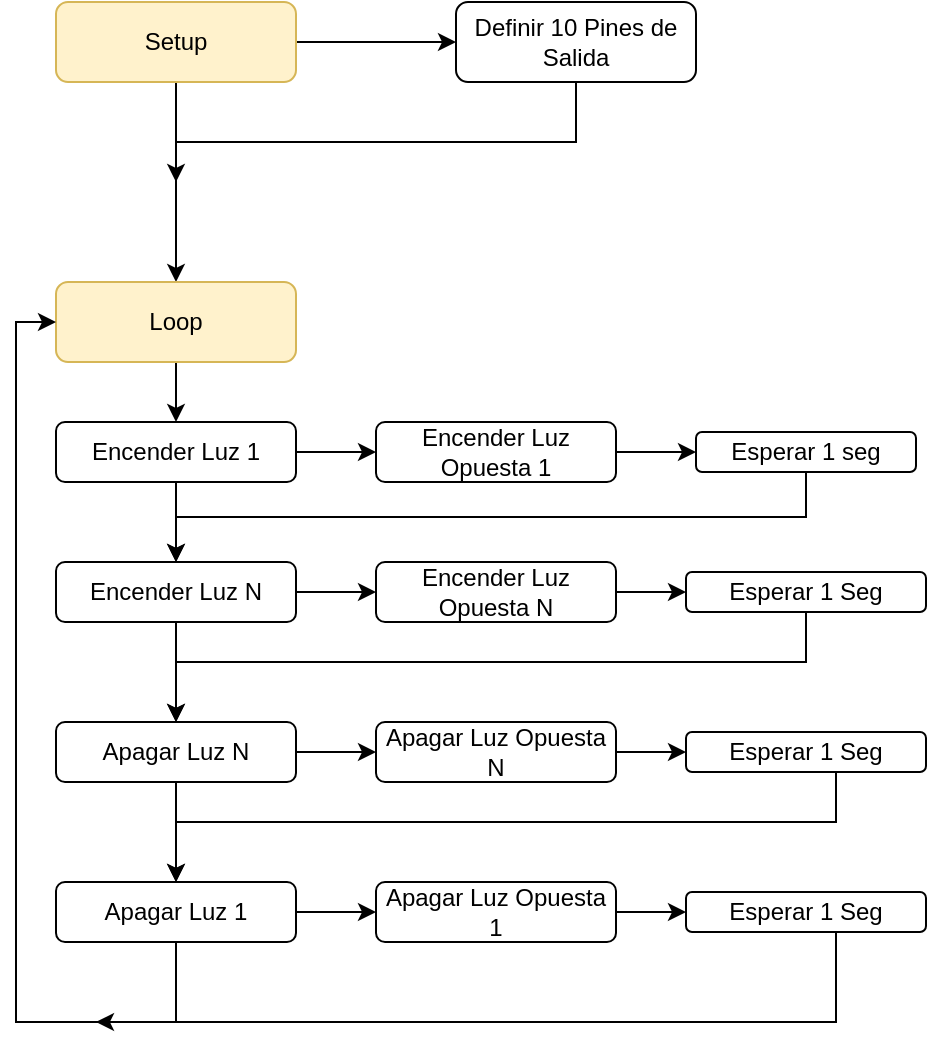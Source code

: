 <mxfile version="13.7.3" type="github">
  <diagram id="C5RBs43oDa-KdzZeNtuy" name="Page-1">
    <mxGraphModel dx="868" dy="482" grid="1" gridSize="10" guides="1" tooltips="1" connect="1" arrows="1" fold="1" page="1" pageScale="1" pageWidth="827" pageHeight="1169" math="0" shadow="0">
      <root>
        <mxCell id="WIyWlLk6GJQsqaUBKTNV-0" />
        <mxCell id="WIyWlLk6GJQsqaUBKTNV-1" parent="WIyWlLk6GJQsqaUBKTNV-0" />
        <mxCell id="pKVKMTcCykPhsNcEcajd-8" value="" style="edgeStyle=orthogonalEdgeStyle;rounded=0;orthogonalLoop=1;jettySize=auto;html=1;" edge="1" parent="WIyWlLk6GJQsqaUBKTNV-1" source="pKVKMTcCykPhsNcEcajd-2" target="pKVKMTcCykPhsNcEcajd-7">
          <mxGeometry relative="1" as="geometry" />
        </mxCell>
        <mxCell id="pKVKMTcCykPhsNcEcajd-10" value="" style="edgeStyle=orthogonalEdgeStyle;rounded=0;orthogonalLoop=1;jettySize=auto;html=1;entryX=0.5;entryY=0;entryDx=0;entryDy=0;" edge="1" parent="WIyWlLk6GJQsqaUBKTNV-1" source="pKVKMTcCykPhsNcEcajd-2" target="pKVKMTcCykPhsNcEcajd-22">
          <mxGeometry relative="1" as="geometry">
            <mxPoint x="250" y="210" as="targetPoint" />
          </mxGeometry>
        </mxCell>
        <mxCell id="pKVKMTcCykPhsNcEcajd-2" value="Setup" style="rounded=1;whiteSpace=wrap;html=1;fillColor=#fff2cc;strokeColor=#d6b656;" vertex="1" parent="WIyWlLk6GJQsqaUBKTNV-1">
          <mxGeometry x="180" y="90" width="120" height="40" as="geometry" />
        </mxCell>
        <mxCell id="pKVKMTcCykPhsNcEcajd-24" style="edgeStyle=orthogonalEdgeStyle;rounded=0;orthogonalLoop=1;jettySize=auto;html=1;" edge="1" parent="WIyWlLk6GJQsqaUBKTNV-1" source="pKVKMTcCykPhsNcEcajd-7">
          <mxGeometry relative="1" as="geometry">
            <mxPoint x="240" y="180" as="targetPoint" />
            <Array as="points">
              <mxPoint x="440" y="160" />
              <mxPoint x="240" y="160" />
            </Array>
          </mxGeometry>
        </mxCell>
        <mxCell id="pKVKMTcCykPhsNcEcajd-7" value="Definir 10 Pines de Salida" style="whiteSpace=wrap;html=1;rounded=1;" vertex="1" parent="WIyWlLk6GJQsqaUBKTNV-1">
          <mxGeometry x="380" y="90" width="120" height="40" as="geometry" />
        </mxCell>
        <mxCell id="pKVKMTcCykPhsNcEcajd-14" value="" style="edgeStyle=orthogonalEdgeStyle;rounded=0;orthogonalLoop=1;jettySize=auto;html=1;" edge="1" parent="WIyWlLk6GJQsqaUBKTNV-1" source="pKVKMTcCykPhsNcEcajd-9" target="pKVKMTcCykPhsNcEcajd-13">
          <mxGeometry relative="1" as="geometry" />
        </mxCell>
        <mxCell id="pKVKMTcCykPhsNcEcajd-40" style="edgeStyle=orthogonalEdgeStyle;rounded=0;orthogonalLoop=1;jettySize=auto;html=1;" edge="1" parent="WIyWlLk6GJQsqaUBKTNV-1" source="pKVKMTcCykPhsNcEcajd-9">
          <mxGeometry relative="1" as="geometry">
            <mxPoint x="340" y="315" as="targetPoint" />
          </mxGeometry>
        </mxCell>
        <mxCell id="pKVKMTcCykPhsNcEcajd-9" value="Encender Luz 1" style="whiteSpace=wrap;html=1;rounded=1;" vertex="1" parent="WIyWlLk6GJQsqaUBKTNV-1">
          <mxGeometry x="180" y="300" width="120" height="30" as="geometry" />
        </mxCell>
        <mxCell id="pKVKMTcCykPhsNcEcajd-17" style="edgeStyle=orthogonalEdgeStyle;rounded=0;orthogonalLoop=1;jettySize=auto;html=1;exitX=0.5;exitY=1;exitDx=0;exitDy=0;entryX=0.5;entryY=0;entryDx=0;entryDy=0;" edge="1" parent="WIyWlLk6GJQsqaUBKTNV-1" source="pKVKMTcCykPhsNcEcajd-11" target="pKVKMTcCykPhsNcEcajd-13">
          <mxGeometry relative="1" as="geometry">
            <mxPoint x="240" y="390" as="targetPoint" />
          </mxGeometry>
        </mxCell>
        <mxCell id="pKVKMTcCykPhsNcEcajd-11" value="Esperar 1 seg" style="whiteSpace=wrap;html=1;rounded=1;" vertex="1" parent="WIyWlLk6GJQsqaUBKTNV-1">
          <mxGeometry x="500" y="305" width="110" height="20" as="geometry" />
        </mxCell>
        <mxCell id="pKVKMTcCykPhsNcEcajd-26" value="" style="edgeStyle=orthogonalEdgeStyle;rounded=0;orthogonalLoop=1;jettySize=auto;html=1;entryX=0.5;entryY=0;entryDx=0;entryDy=0;" edge="1" parent="WIyWlLk6GJQsqaUBKTNV-1" source="pKVKMTcCykPhsNcEcajd-13" target="pKVKMTcCykPhsNcEcajd-46">
          <mxGeometry relative="1" as="geometry">
            <mxPoint x="240" y="440" as="targetPoint" />
          </mxGeometry>
        </mxCell>
        <mxCell id="pKVKMTcCykPhsNcEcajd-44" value="" style="edgeStyle=orthogonalEdgeStyle;rounded=0;orthogonalLoop=1;jettySize=auto;html=1;" edge="1" parent="WIyWlLk6GJQsqaUBKTNV-1" source="pKVKMTcCykPhsNcEcajd-13" target="pKVKMTcCykPhsNcEcajd-43">
          <mxGeometry relative="1" as="geometry" />
        </mxCell>
        <mxCell id="pKVKMTcCykPhsNcEcajd-13" value="Encender Luz N" style="whiteSpace=wrap;html=1;rounded=1;" vertex="1" parent="WIyWlLk6GJQsqaUBKTNV-1">
          <mxGeometry x="180" y="370" width="120" height="30" as="geometry" />
        </mxCell>
        <mxCell id="pKVKMTcCykPhsNcEcajd-52" style="edgeStyle=orthogonalEdgeStyle;rounded=0;orthogonalLoop=1;jettySize=auto;html=1;entryX=0.5;entryY=0;entryDx=0;entryDy=0;" edge="1" parent="WIyWlLk6GJQsqaUBKTNV-1" source="pKVKMTcCykPhsNcEcajd-15" target="pKVKMTcCykPhsNcEcajd-46">
          <mxGeometry relative="1" as="geometry">
            <Array as="points">
              <mxPoint x="555" y="420" />
              <mxPoint x="240" y="420" />
            </Array>
          </mxGeometry>
        </mxCell>
        <mxCell id="pKVKMTcCykPhsNcEcajd-15" value="Esperar 1 Seg" style="whiteSpace=wrap;html=1;rounded=1;" vertex="1" parent="WIyWlLk6GJQsqaUBKTNV-1">
          <mxGeometry x="495" y="375" width="120" height="20" as="geometry" />
        </mxCell>
        <mxCell id="pKVKMTcCykPhsNcEcajd-23" style="edgeStyle=orthogonalEdgeStyle;rounded=0;orthogonalLoop=1;jettySize=auto;html=1;" edge="1" parent="WIyWlLk6GJQsqaUBKTNV-1" source="pKVKMTcCykPhsNcEcajd-22" target="pKVKMTcCykPhsNcEcajd-9">
          <mxGeometry relative="1" as="geometry" />
        </mxCell>
        <mxCell id="pKVKMTcCykPhsNcEcajd-22" value="Loop" style="rounded=1;whiteSpace=wrap;html=1;fillColor=#fff2cc;strokeColor=#d6b656;" vertex="1" parent="WIyWlLk6GJQsqaUBKTNV-1">
          <mxGeometry x="180" y="230" width="120" height="40" as="geometry" />
        </mxCell>
        <mxCell id="pKVKMTcCykPhsNcEcajd-35" style="edgeStyle=orthogonalEdgeStyle;rounded=0;orthogonalLoop=1;jettySize=auto;html=1;entryX=0;entryY=0.5;entryDx=0;entryDy=0;exitX=0.5;exitY=1;exitDx=0;exitDy=0;" edge="1" parent="WIyWlLk6GJQsqaUBKTNV-1" source="pKVKMTcCykPhsNcEcajd-54" target="pKVKMTcCykPhsNcEcajd-22">
          <mxGeometry relative="1" as="geometry">
            <mxPoint x="240" y="690" as="sourcePoint" />
            <Array as="points">
              <mxPoint x="240" y="600" />
              <mxPoint x="160" y="600" />
              <mxPoint x="160" y="250" />
            </Array>
          </mxGeometry>
        </mxCell>
        <mxCell id="pKVKMTcCykPhsNcEcajd-42" value="" style="edgeStyle=orthogonalEdgeStyle;rounded=0;orthogonalLoop=1;jettySize=auto;html=1;" edge="1" parent="WIyWlLk6GJQsqaUBKTNV-1" source="pKVKMTcCykPhsNcEcajd-41" target="pKVKMTcCykPhsNcEcajd-11">
          <mxGeometry relative="1" as="geometry" />
        </mxCell>
        <mxCell id="pKVKMTcCykPhsNcEcajd-41" value="Encender Luz Opuesta 1" style="whiteSpace=wrap;html=1;rounded=1;" vertex="1" parent="WIyWlLk6GJQsqaUBKTNV-1">
          <mxGeometry x="340" y="300" width="120" height="30" as="geometry" />
        </mxCell>
        <mxCell id="pKVKMTcCykPhsNcEcajd-45" style="edgeStyle=orthogonalEdgeStyle;rounded=0;orthogonalLoop=1;jettySize=auto;html=1;entryX=0;entryY=0.5;entryDx=0;entryDy=0;" edge="1" parent="WIyWlLk6GJQsqaUBKTNV-1" source="pKVKMTcCykPhsNcEcajd-43" target="pKVKMTcCykPhsNcEcajd-15">
          <mxGeometry relative="1" as="geometry" />
        </mxCell>
        <mxCell id="pKVKMTcCykPhsNcEcajd-43" value="Encender Luz Opuesta N" style="whiteSpace=wrap;html=1;rounded=1;" vertex="1" parent="WIyWlLk6GJQsqaUBKTNV-1">
          <mxGeometry x="340" y="370" width="120" height="30" as="geometry" />
        </mxCell>
        <mxCell id="pKVKMTcCykPhsNcEcajd-49" style="edgeStyle=orthogonalEdgeStyle;rounded=0;orthogonalLoop=1;jettySize=auto;html=1;entryX=0;entryY=0.5;entryDx=0;entryDy=0;" edge="1" parent="WIyWlLk6GJQsqaUBKTNV-1" source="pKVKMTcCykPhsNcEcajd-46" target="pKVKMTcCykPhsNcEcajd-48">
          <mxGeometry relative="1" as="geometry" />
        </mxCell>
        <mxCell id="pKVKMTcCykPhsNcEcajd-58" style="edgeStyle=orthogonalEdgeStyle;rounded=0;orthogonalLoop=1;jettySize=auto;html=1;entryX=0.5;entryY=0;entryDx=0;entryDy=0;" edge="1" parent="WIyWlLk6GJQsqaUBKTNV-1" source="pKVKMTcCykPhsNcEcajd-46" target="pKVKMTcCykPhsNcEcajd-54">
          <mxGeometry relative="1" as="geometry" />
        </mxCell>
        <mxCell id="pKVKMTcCykPhsNcEcajd-46" value="Apagar Luz N" style="whiteSpace=wrap;html=1;rounded=1;" vertex="1" parent="WIyWlLk6GJQsqaUBKTNV-1">
          <mxGeometry x="180" y="450" width="120" height="30" as="geometry" />
        </mxCell>
        <mxCell id="pKVKMTcCykPhsNcEcajd-59" style="edgeStyle=orthogonalEdgeStyle;rounded=0;orthogonalLoop=1;jettySize=auto;html=1;entryX=0.5;entryY=0;entryDx=0;entryDy=0;" edge="1" parent="WIyWlLk6GJQsqaUBKTNV-1" source="pKVKMTcCykPhsNcEcajd-47" target="pKVKMTcCykPhsNcEcajd-54">
          <mxGeometry relative="1" as="geometry">
            <Array as="points">
              <mxPoint x="570" y="500" />
              <mxPoint x="240" y="500" />
            </Array>
          </mxGeometry>
        </mxCell>
        <mxCell id="pKVKMTcCykPhsNcEcajd-47" value="Esperar 1 Seg" style="whiteSpace=wrap;html=1;rounded=1;" vertex="1" parent="WIyWlLk6GJQsqaUBKTNV-1">
          <mxGeometry x="495" y="455" width="120" height="20" as="geometry" />
        </mxCell>
        <mxCell id="pKVKMTcCykPhsNcEcajd-50" style="edgeStyle=orthogonalEdgeStyle;rounded=0;orthogonalLoop=1;jettySize=auto;html=1;entryX=0;entryY=0.5;entryDx=0;entryDy=0;" edge="1" parent="WIyWlLk6GJQsqaUBKTNV-1" source="pKVKMTcCykPhsNcEcajd-48" target="pKVKMTcCykPhsNcEcajd-47">
          <mxGeometry relative="1" as="geometry" />
        </mxCell>
        <mxCell id="pKVKMTcCykPhsNcEcajd-48" value="Apagar Luz Opuesta N" style="whiteSpace=wrap;html=1;rounded=1;" vertex="1" parent="WIyWlLk6GJQsqaUBKTNV-1">
          <mxGeometry x="340" y="450" width="120" height="30" as="geometry" />
        </mxCell>
        <mxCell id="pKVKMTcCykPhsNcEcajd-53" style="edgeStyle=orthogonalEdgeStyle;rounded=0;orthogonalLoop=1;jettySize=auto;html=1;entryX=0;entryY=0.5;entryDx=0;entryDy=0;" edge="1" parent="WIyWlLk6GJQsqaUBKTNV-1" source="pKVKMTcCykPhsNcEcajd-54" target="pKVKMTcCykPhsNcEcajd-57">
          <mxGeometry relative="1" as="geometry" />
        </mxCell>
        <mxCell id="pKVKMTcCykPhsNcEcajd-54" value="Apagar Luz 1" style="whiteSpace=wrap;html=1;rounded=1;" vertex="1" parent="WIyWlLk6GJQsqaUBKTNV-1">
          <mxGeometry x="180" y="530" width="120" height="30" as="geometry" />
        </mxCell>
        <mxCell id="pKVKMTcCykPhsNcEcajd-60" style="edgeStyle=orthogonalEdgeStyle;rounded=0;orthogonalLoop=1;jettySize=auto;html=1;" edge="1" parent="WIyWlLk6GJQsqaUBKTNV-1" source="pKVKMTcCykPhsNcEcajd-55">
          <mxGeometry relative="1" as="geometry">
            <mxPoint x="200" y="600" as="targetPoint" />
            <Array as="points">
              <mxPoint x="570" y="600" />
            </Array>
          </mxGeometry>
        </mxCell>
        <mxCell id="pKVKMTcCykPhsNcEcajd-55" value="Esperar 1 Seg" style="whiteSpace=wrap;html=1;rounded=1;" vertex="1" parent="WIyWlLk6GJQsqaUBKTNV-1">
          <mxGeometry x="495" y="535" width="120" height="20" as="geometry" />
        </mxCell>
        <mxCell id="pKVKMTcCykPhsNcEcajd-56" style="edgeStyle=orthogonalEdgeStyle;rounded=0;orthogonalLoop=1;jettySize=auto;html=1;entryX=0;entryY=0.5;entryDx=0;entryDy=0;" edge="1" parent="WIyWlLk6GJQsqaUBKTNV-1" source="pKVKMTcCykPhsNcEcajd-57" target="pKVKMTcCykPhsNcEcajd-55">
          <mxGeometry relative="1" as="geometry" />
        </mxCell>
        <mxCell id="pKVKMTcCykPhsNcEcajd-57" value="Apagar Luz Opuesta 1" style="whiteSpace=wrap;html=1;rounded=1;" vertex="1" parent="WIyWlLk6GJQsqaUBKTNV-1">
          <mxGeometry x="340" y="530" width="120" height="30" as="geometry" />
        </mxCell>
      </root>
    </mxGraphModel>
  </diagram>
</mxfile>
